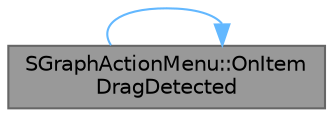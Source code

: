 digraph "SGraphActionMenu::OnItemDragDetected"
{
 // INTERACTIVE_SVG=YES
 // LATEX_PDF_SIZE
  bgcolor="transparent";
  edge [fontname=Helvetica,fontsize=10,labelfontname=Helvetica,labelfontsize=10];
  node [fontname=Helvetica,fontsize=10,shape=box,height=0.2,width=0.4];
  rankdir="LR";
  Node1 [id="Node000001",label="SGraphActionMenu::OnItem\lDragDetected",height=0.2,width=0.4,color="gray40", fillcolor="grey60", style="filled", fontcolor="black",tooltip="Called when tree item dragged."];
  Node1 -> Node1 [id="edge1_Node000001_Node000001",color="steelblue1",style="solid",tooltip=" "];
}
